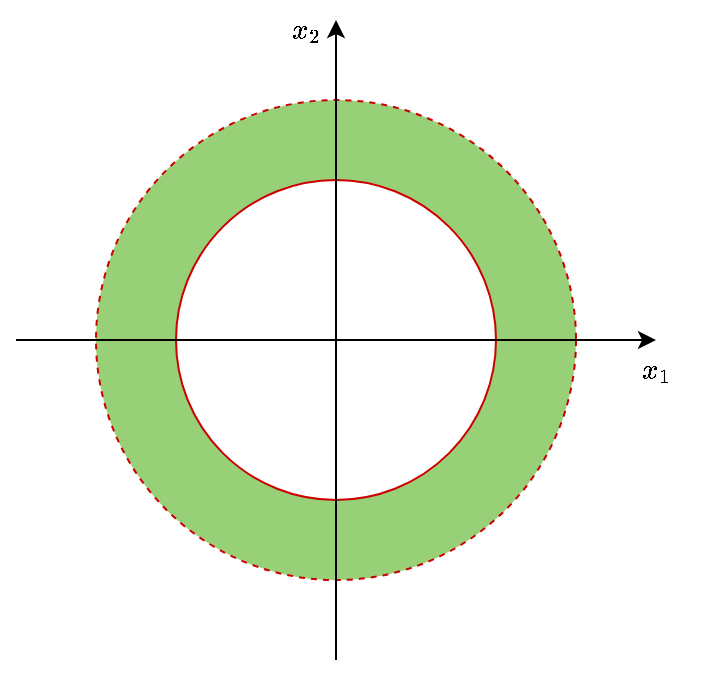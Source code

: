 <mxfile version="22.0.3" type="device">
  <diagram name="Page-1" id="eDThjWrtVTpzXQS0jeeS">
    <mxGraphModel dx="675" dy="413" grid="1" gridSize="10" guides="1" tooltips="1" connect="1" arrows="1" fold="1" page="1" pageScale="1" pageWidth="850" pageHeight="1100" math="1" shadow="0">
      <root>
        <mxCell id="0" />
        <mxCell id="1" parent="0" />
        <mxCell id="DED3XPUuW60RCzTWzhnG-3" value="$$x_{1}$$" style="text;html=1;strokeColor=none;fillColor=none;align=center;verticalAlign=middle;whiteSpace=wrap;rounded=0;" vertex="1" parent="1">
          <mxGeometry x="510" y="320" width="20" height="30" as="geometry" />
        </mxCell>
        <mxCell id="DED3XPUuW60RCzTWzhnG-4" value="$$x_{2}$$" style="text;html=1;strokeColor=none;fillColor=none;align=center;verticalAlign=middle;whiteSpace=wrap;rounded=0;" vertex="1" parent="1">
          <mxGeometry x="330" y="150" width="30" height="30" as="geometry" />
        </mxCell>
        <mxCell id="DED3XPUuW60RCzTWzhnG-6" value="" style="ellipse;whiteSpace=wrap;html=1;aspect=fixed;fillColor=#97D077;strokeColor=#CC0000;dashed=1;" vertex="1" parent="1">
          <mxGeometry x="240" y="200" width="240" height="240" as="geometry" />
        </mxCell>
        <mxCell id="DED3XPUuW60RCzTWzhnG-5" value="" style="ellipse;whiteSpace=wrap;html=1;aspect=fixed;fillColor=default;strokeColor=#CC0000;" vertex="1" parent="1">
          <mxGeometry x="280" y="240" width="160" height="160" as="geometry" />
        </mxCell>
        <mxCell id="DED3XPUuW60RCzTWzhnG-27" value="" style="endArrow=classic;html=1;rounded=0;" edge="1" parent="1">
          <mxGeometry width="50" height="50" relative="1" as="geometry">
            <mxPoint x="200" y="320" as="sourcePoint" />
            <mxPoint x="520" y="320" as="targetPoint" />
          </mxGeometry>
        </mxCell>
        <mxCell id="DED3XPUuW60RCzTWzhnG-28" value="" style="endArrow=classic;html=1;rounded=0;" edge="1" parent="1">
          <mxGeometry width="50" height="50" relative="1" as="geometry">
            <mxPoint x="360" y="480" as="sourcePoint" />
            <mxPoint x="360" y="160" as="targetPoint" />
          </mxGeometry>
        </mxCell>
      </root>
    </mxGraphModel>
  </diagram>
</mxfile>

